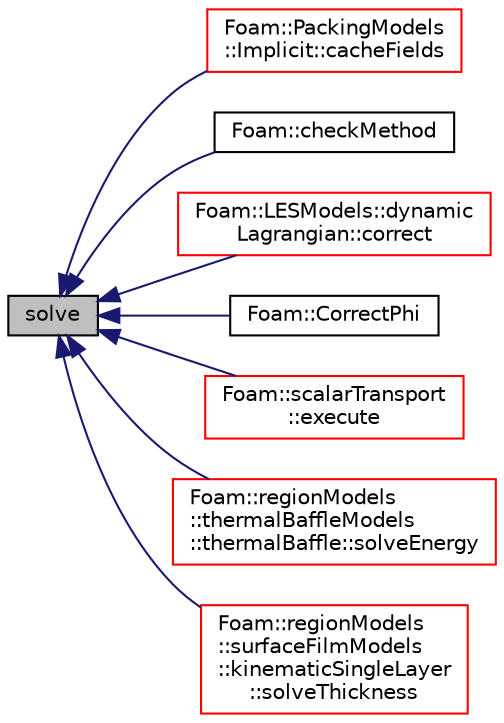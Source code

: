 digraph "solve"
{
  bgcolor="transparent";
  edge [fontname="Helvetica",fontsize="10",labelfontname="Helvetica",labelfontsize="10"];
  node [fontname="Helvetica",fontsize="10",shape=record];
  rankdir="LR";
  Node1 [label="solve",height=0.2,width=0.4,color="black", fillcolor="grey75", style="filled", fontcolor="black"];
  Node1 -> Node2 [dir="back",color="midnightblue",fontsize="10",style="solid",fontname="Helvetica"];
  Node2 [label="Foam::PackingModels\l::Implicit::cacheFields",height=0.2,width=0.4,color="red",URL="$a01039.html#a6005414ac27ae3e0b5a783ba216c1906",tooltip="Calculate the inter particles stresses. "];
  Node1 -> Node3 [dir="back",color="midnightblue",fontsize="10",style="solid",fontname="Helvetica"];
  Node3 [label="Foam::checkMethod",height=0.2,width=0.4,color="black",URL="$a10733.html#af7c5aac53b9e18ea8377a3c3a973114b"];
  Node1 -> Node4 [dir="back",color="midnightblue",fontsize="10",style="solid",fontname="Helvetica"];
  Node4 [label="Foam::LESModels::dynamic\lLagrangian::correct",height=0.2,width=0.4,color="red",URL="$a00602.html#a3ae44b28050c3aa494c1d8e18cf618c1",tooltip="Correct Eddy-Viscosity and related properties. "];
  Node1 -> Node5 [dir="back",color="midnightblue",fontsize="10",style="solid",fontname="Helvetica"];
  Node5 [label="Foam::CorrectPhi",height=0.2,width=0.4,color="black",URL="$a10733.html#ac25e7d2bbe87588cbf10d96cc1ae09a3"];
  Node1 -> Node6 [dir="back",color="midnightblue",fontsize="10",style="solid",fontname="Helvetica"];
  Node6 [label="Foam::scalarTransport\l::execute",height=0.2,width=0.4,color="red",URL="$a02243.html#a61af3e60b94ae3e748f6fbac1e794af7",tooltip="Execute, currently does nothing. "];
  Node1 -> Node7 [dir="back",color="midnightblue",fontsize="10",style="solid",fontname="Helvetica"];
  Node7 [label="Foam::regionModels\l::thermalBaffleModels\l::thermalBaffle::solveEnergy",height=0.2,width=0.4,color="red",URL="$a02578.html#a533e6e7fb2c00cd976a89d545355000c",tooltip="Solve energy equation. "];
  Node1 -> Node8 [dir="back",color="midnightblue",fontsize="10",style="solid",fontname="Helvetica"];
  Node8 [label="Foam::regionModels\l::surfaceFilmModels\l::kinematicSingleLayer\l::solveThickness",height=0.2,width=0.4,color="red",URL="$a01237.html#a38ccae6e6751502d71d2490fca96a516",tooltip="Solve coupled velocity-thickness equations. "];
}
